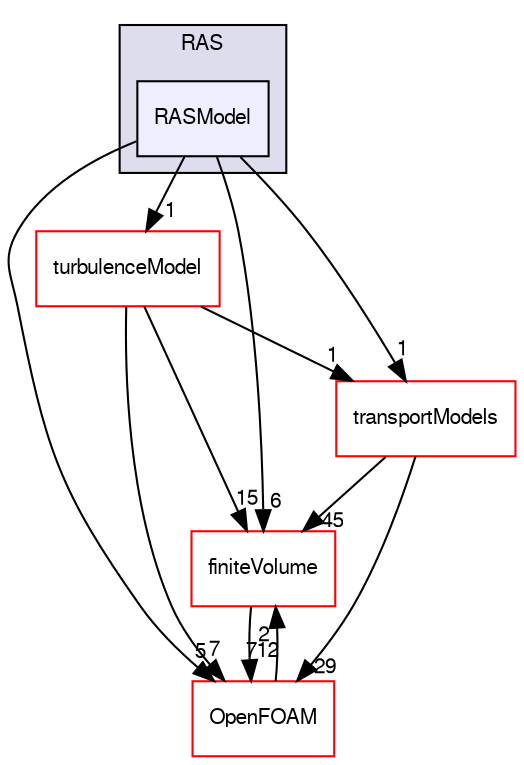 digraph "src/turbulenceModels/incompressible/RAS/RASModel" {
  bgcolor=transparent;
  compound=true
  node [ fontsize="10", fontname="FreeSans"];
  edge [ labelfontsize="10", labelfontname="FreeSans"];
  subgraph clusterdir_dcb808b1162c061e4ccc93d1355da308 {
    graph [ bgcolor="#ddddee", pencolor="black", label="RAS" fontname="FreeSans", fontsize="10", URL="dir_dcb808b1162c061e4ccc93d1355da308.html"]
  dir_b0b07778a013c6b4b2bf8becdc07da38 [shape=box, label="RASModel", style="filled", fillcolor="#eeeeff", pencolor="black", URL="dir_b0b07778a013c6b4b2bf8becdc07da38.html"];
  }
  dir_9bd15774b555cf7259a6fa18f99fe99b [shape=box label="finiteVolume" color="red" URL="dir_9bd15774b555cf7259a6fa18f99fe99b.html"];
  dir_e925f7b23c72cb9afcc935be7ce496fe [shape=box label="turbulenceModel" color="red" URL="dir_e925f7b23c72cb9afcc935be7ce496fe.html"];
  dir_c5473ff19b20e6ec4dfe5c310b3778a8 [shape=box label="OpenFOAM" color="red" URL="dir_c5473ff19b20e6ec4dfe5c310b3778a8.html"];
  dir_9415e59289a6feeb24164dafa70a594f [shape=box label="transportModels" color="red" URL="dir_9415e59289a6feeb24164dafa70a594f.html"];
  dir_9bd15774b555cf7259a6fa18f99fe99b->dir_c5473ff19b20e6ec4dfe5c310b3778a8 [headlabel="712", labeldistance=1.5 headhref="dir_000749_001732.html"];
  dir_e925f7b23c72cb9afcc935be7ce496fe->dir_9bd15774b555cf7259a6fa18f99fe99b [headlabel="15", labeldistance=1.5 headhref="dir_000605_000749.html"];
  dir_e925f7b23c72cb9afcc935be7ce496fe->dir_c5473ff19b20e6ec4dfe5c310b3778a8 [headlabel="7", labeldistance=1.5 headhref="dir_000605_001732.html"];
  dir_e925f7b23c72cb9afcc935be7ce496fe->dir_9415e59289a6feeb24164dafa70a594f [headlabel="1", labeldistance=1.5 headhref="dir_000605_000763.html"];
  dir_c5473ff19b20e6ec4dfe5c310b3778a8->dir_9bd15774b555cf7259a6fa18f99fe99b [headlabel="2", labeldistance=1.5 headhref="dir_001732_000749.html"];
  dir_9415e59289a6feeb24164dafa70a594f->dir_9bd15774b555cf7259a6fa18f99fe99b [headlabel="45", labeldistance=1.5 headhref="dir_000763_000749.html"];
  dir_9415e59289a6feeb24164dafa70a594f->dir_c5473ff19b20e6ec4dfe5c310b3778a8 [headlabel="29", labeldistance=1.5 headhref="dir_000763_001732.html"];
  dir_b0b07778a013c6b4b2bf8becdc07da38->dir_9bd15774b555cf7259a6fa18f99fe99b [headlabel="6", labeldistance=1.5 headhref="dir_002938_000749.html"];
  dir_b0b07778a013c6b4b2bf8becdc07da38->dir_e925f7b23c72cb9afcc935be7ce496fe [headlabel="1", labeldistance=1.5 headhref="dir_002938_000605.html"];
  dir_b0b07778a013c6b4b2bf8becdc07da38->dir_c5473ff19b20e6ec4dfe5c310b3778a8 [headlabel="5", labeldistance=1.5 headhref="dir_002938_001732.html"];
  dir_b0b07778a013c6b4b2bf8becdc07da38->dir_9415e59289a6feeb24164dafa70a594f [headlabel="1", labeldistance=1.5 headhref="dir_002938_000763.html"];
}
